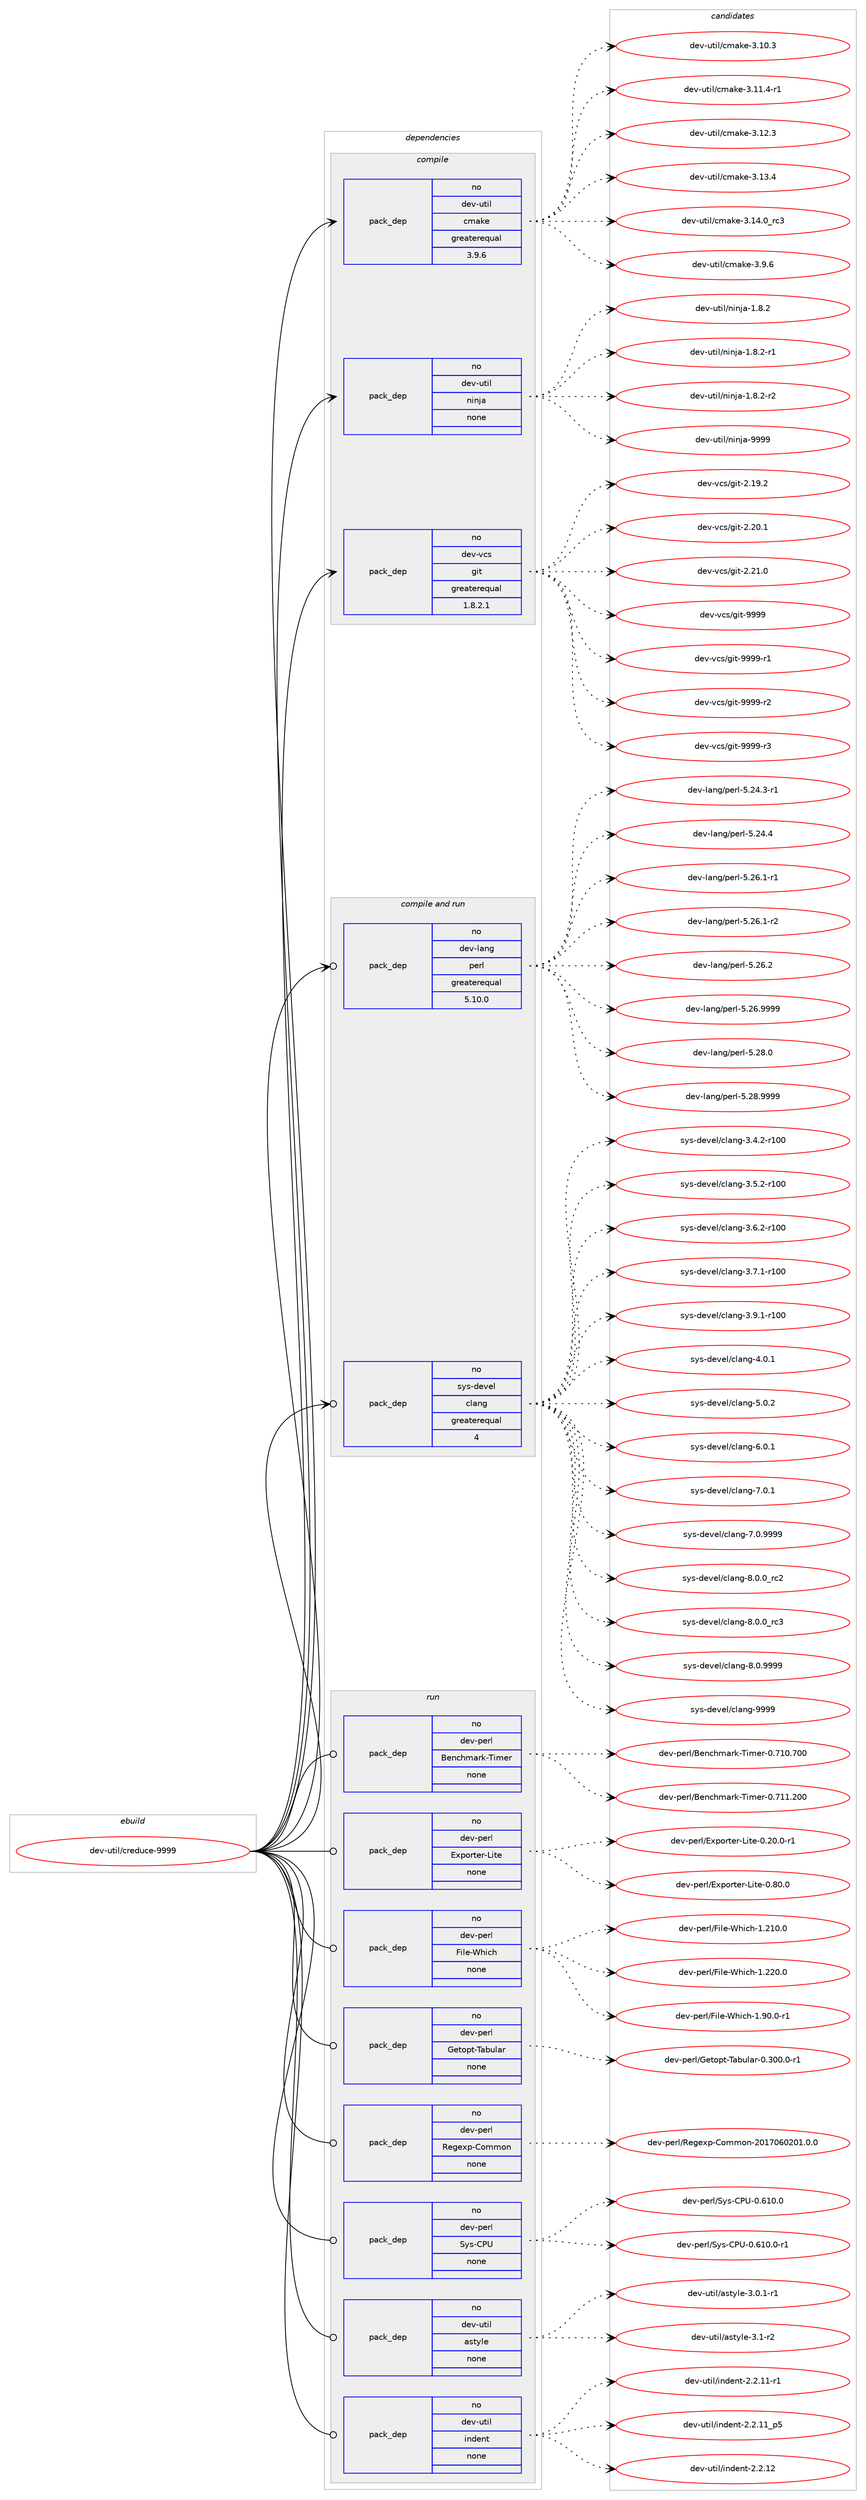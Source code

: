 digraph prolog {

# *************
# Graph options
# *************

newrank=true;
concentrate=true;
compound=true;
graph [rankdir=LR,fontname=Helvetica,fontsize=10,ranksep=1.5];#, ranksep=2.5, nodesep=0.2];
edge  [arrowhead=vee];
node  [fontname=Helvetica,fontsize=10];

# **********
# The ebuild
# **********

subgraph cluster_leftcol {
color=gray;
rank=same;
label=<<i>ebuild</i>>;
id [label="dev-util/creduce-9999", color=red, width=4, href="../dev-util/creduce-9999.svg"];
}

# ****************
# The dependencies
# ****************

subgraph cluster_midcol {
color=gray;
label=<<i>dependencies</i>>;
subgraph cluster_compile {
fillcolor="#eeeeee";
style=filled;
label=<<i>compile</i>>;
subgraph pack1095733 {
dependency1542947 [label=<<TABLE BORDER="0" CELLBORDER="1" CELLSPACING="0" CELLPADDING="4" WIDTH="220"><TR><TD ROWSPAN="6" CELLPADDING="30">pack_dep</TD></TR><TR><TD WIDTH="110">no</TD></TR><TR><TD>dev-util</TD></TR><TR><TD>cmake</TD></TR><TR><TD>greaterequal</TD></TR><TR><TD>3.9.6</TD></TR></TABLE>>, shape=none, color=blue];
}
id:e -> dependency1542947:w [weight=20,style="solid",arrowhead="vee"];
subgraph pack1095734 {
dependency1542948 [label=<<TABLE BORDER="0" CELLBORDER="1" CELLSPACING="0" CELLPADDING="4" WIDTH="220"><TR><TD ROWSPAN="6" CELLPADDING="30">pack_dep</TD></TR><TR><TD WIDTH="110">no</TD></TR><TR><TD>dev-util</TD></TR><TR><TD>ninja</TD></TR><TR><TD>none</TD></TR><TR><TD></TD></TR></TABLE>>, shape=none, color=blue];
}
id:e -> dependency1542948:w [weight=20,style="solid",arrowhead="vee"];
subgraph pack1095735 {
dependency1542949 [label=<<TABLE BORDER="0" CELLBORDER="1" CELLSPACING="0" CELLPADDING="4" WIDTH="220"><TR><TD ROWSPAN="6" CELLPADDING="30">pack_dep</TD></TR><TR><TD WIDTH="110">no</TD></TR><TR><TD>dev-vcs</TD></TR><TR><TD>git</TD></TR><TR><TD>greaterequal</TD></TR><TR><TD>1.8.2.1</TD></TR></TABLE>>, shape=none, color=blue];
}
id:e -> dependency1542949:w [weight=20,style="solid",arrowhead="vee"];
}
subgraph cluster_compileandrun {
fillcolor="#eeeeee";
style=filled;
label=<<i>compile and run</i>>;
subgraph pack1095736 {
dependency1542950 [label=<<TABLE BORDER="0" CELLBORDER="1" CELLSPACING="0" CELLPADDING="4" WIDTH="220"><TR><TD ROWSPAN="6" CELLPADDING="30">pack_dep</TD></TR><TR><TD WIDTH="110">no</TD></TR><TR><TD>dev-lang</TD></TR><TR><TD>perl</TD></TR><TR><TD>greaterequal</TD></TR><TR><TD>5.10.0</TD></TR></TABLE>>, shape=none, color=blue];
}
id:e -> dependency1542950:w [weight=20,style="solid",arrowhead="odotvee"];
subgraph pack1095737 {
dependency1542951 [label=<<TABLE BORDER="0" CELLBORDER="1" CELLSPACING="0" CELLPADDING="4" WIDTH="220"><TR><TD ROWSPAN="6" CELLPADDING="30">pack_dep</TD></TR><TR><TD WIDTH="110">no</TD></TR><TR><TD>sys-devel</TD></TR><TR><TD>clang</TD></TR><TR><TD>greaterequal</TD></TR><TR><TD>4</TD></TR></TABLE>>, shape=none, color=blue];
}
id:e -> dependency1542951:w [weight=20,style="solid",arrowhead="odotvee"];
}
subgraph cluster_run {
fillcolor="#eeeeee";
style=filled;
label=<<i>run</i>>;
subgraph pack1095738 {
dependency1542952 [label=<<TABLE BORDER="0" CELLBORDER="1" CELLSPACING="0" CELLPADDING="4" WIDTH="220"><TR><TD ROWSPAN="6" CELLPADDING="30">pack_dep</TD></TR><TR><TD WIDTH="110">no</TD></TR><TR><TD>dev-perl</TD></TR><TR><TD>Benchmark-Timer</TD></TR><TR><TD>none</TD></TR><TR><TD></TD></TR></TABLE>>, shape=none, color=blue];
}
id:e -> dependency1542952:w [weight=20,style="solid",arrowhead="odot"];
subgraph pack1095739 {
dependency1542953 [label=<<TABLE BORDER="0" CELLBORDER="1" CELLSPACING="0" CELLPADDING="4" WIDTH="220"><TR><TD ROWSPAN="6" CELLPADDING="30">pack_dep</TD></TR><TR><TD WIDTH="110">no</TD></TR><TR><TD>dev-perl</TD></TR><TR><TD>Exporter-Lite</TD></TR><TR><TD>none</TD></TR><TR><TD></TD></TR></TABLE>>, shape=none, color=blue];
}
id:e -> dependency1542953:w [weight=20,style="solid",arrowhead="odot"];
subgraph pack1095740 {
dependency1542954 [label=<<TABLE BORDER="0" CELLBORDER="1" CELLSPACING="0" CELLPADDING="4" WIDTH="220"><TR><TD ROWSPAN="6" CELLPADDING="30">pack_dep</TD></TR><TR><TD WIDTH="110">no</TD></TR><TR><TD>dev-perl</TD></TR><TR><TD>File-Which</TD></TR><TR><TD>none</TD></TR><TR><TD></TD></TR></TABLE>>, shape=none, color=blue];
}
id:e -> dependency1542954:w [weight=20,style="solid",arrowhead="odot"];
subgraph pack1095741 {
dependency1542955 [label=<<TABLE BORDER="0" CELLBORDER="1" CELLSPACING="0" CELLPADDING="4" WIDTH="220"><TR><TD ROWSPAN="6" CELLPADDING="30">pack_dep</TD></TR><TR><TD WIDTH="110">no</TD></TR><TR><TD>dev-perl</TD></TR><TR><TD>Getopt-Tabular</TD></TR><TR><TD>none</TD></TR><TR><TD></TD></TR></TABLE>>, shape=none, color=blue];
}
id:e -> dependency1542955:w [weight=20,style="solid",arrowhead="odot"];
subgraph pack1095742 {
dependency1542956 [label=<<TABLE BORDER="0" CELLBORDER="1" CELLSPACING="0" CELLPADDING="4" WIDTH="220"><TR><TD ROWSPAN="6" CELLPADDING="30">pack_dep</TD></TR><TR><TD WIDTH="110">no</TD></TR><TR><TD>dev-perl</TD></TR><TR><TD>Regexp-Common</TD></TR><TR><TD>none</TD></TR><TR><TD></TD></TR></TABLE>>, shape=none, color=blue];
}
id:e -> dependency1542956:w [weight=20,style="solid",arrowhead="odot"];
subgraph pack1095743 {
dependency1542957 [label=<<TABLE BORDER="0" CELLBORDER="1" CELLSPACING="0" CELLPADDING="4" WIDTH="220"><TR><TD ROWSPAN="6" CELLPADDING="30">pack_dep</TD></TR><TR><TD WIDTH="110">no</TD></TR><TR><TD>dev-perl</TD></TR><TR><TD>Sys-CPU</TD></TR><TR><TD>none</TD></TR><TR><TD></TD></TR></TABLE>>, shape=none, color=blue];
}
id:e -> dependency1542957:w [weight=20,style="solid",arrowhead="odot"];
subgraph pack1095744 {
dependency1542958 [label=<<TABLE BORDER="0" CELLBORDER="1" CELLSPACING="0" CELLPADDING="4" WIDTH="220"><TR><TD ROWSPAN="6" CELLPADDING="30">pack_dep</TD></TR><TR><TD WIDTH="110">no</TD></TR><TR><TD>dev-util</TD></TR><TR><TD>astyle</TD></TR><TR><TD>none</TD></TR><TR><TD></TD></TR></TABLE>>, shape=none, color=blue];
}
id:e -> dependency1542958:w [weight=20,style="solid",arrowhead="odot"];
subgraph pack1095745 {
dependency1542959 [label=<<TABLE BORDER="0" CELLBORDER="1" CELLSPACING="0" CELLPADDING="4" WIDTH="220"><TR><TD ROWSPAN="6" CELLPADDING="30">pack_dep</TD></TR><TR><TD WIDTH="110">no</TD></TR><TR><TD>dev-util</TD></TR><TR><TD>indent</TD></TR><TR><TD>none</TD></TR><TR><TD></TD></TR></TABLE>>, shape=none, color=blue];
}
id:e -> dependency1542959:w [weight=20,style="solid",arrowhead="odot"];
}
}

# **************
# The candidates
# **************

subgraph cluster_choices {
rank=same;
color=gray;
label=<<i>candidates</i>>;

subgraph choice1095733 {
color=black;
nodesep=1;
choice1001011184511711610510847991099710710145514649484651 [label="dev-util/cmake-3.10.3", color=red, width=4,href="../dev-util/cmake-3.10.3.svg"];
choice10010111845117116105108479910997107101455146494946524511449 [label="dev-util/cmake-3.11.4-r1", color=red, width=4,href="../dev-util/cmake-3.11.4-r1.svg"];
choice1001011184511711610510847991099710710145514649504651 [label="dev-util/cmake-3.12.3", color=red, width=4,href="../dev-util/cmake-3.12.3.svg"];
choice1001011184511711610510847991099710710145514649514652 [label="dev-util/cmake-3.13.4", color=red, width=4,href="../dev-util/cmake-3.13.4.svg"];
choice1001011184511711610510847991099710710145514649524648951149951 [label="dev-util/cmake-3.14.0_rc3", color=red, width=4,href="../dev-util/cmake-3.14.0_rc3.svg"];
choice10010111845117116105108479910997107101455146574654 [label="dev-util/cmake-3.9.6", color=red, width=4,href="../dev-util/cmake-3.9.6.svg"];
dependency1542947:e -> choice1001011184511711610510847991099710710145514649484651:w [style=dotted,weight="100"];
dependency1542947:e -> choice10010111845117116105108479910997107101455146494946524511449:w [style=dotted,weight="100"];
dependency1542947:e -> choice1001011184511711610510847991099710710145514649504651:w [style=dotted,weight="100"];
dependency1542947:e -> choice1001011184511711610510847991099710710145514649514652:w [style=dotted,weight="100"];
dependency1542947:e -> choice1001011184511711610510847991099710710145514649524648951149951:w [style=dotted,weight="100"];
dependency1542947:e -> choice10010111845117116105108479910997107101455146574654:w [style=dotted,weight="100"];
}
subgraph choice1095734 {
color=black;
nodesep=1;
choice100101118451171161051084711010511010697454946564650 [label="dev-util/ninja-1.8.2", color=red, width=4,href="../dev-util/ninja-1.8.2.svg"];
choice1001011184511711610510847110105110106974549465646504511449 [label="dev-util/ninja-1.8.2-r1", color=red, width=4,href="../dev-util/ninja-1.8.2-r1.svg"];
choice1001011184511711610510847110105110106974549465646504511450 [label="dev-util/ninja-1.8.2-r2", color=red, width=4,href="../dev-util/ninja-1.8.2-r2.svg"];
choice1001011184511711610510847110105110106974557575757 [label="dev-util/ninja-9999", color=red, width=4,href="../dev-util/ninja-9999.svg"];
dependency1542948:e -> choice100101118451171161051084711010511010697454946564650:w [style=dotted,weight="100"];
dependency1542948:e -> choice1001011184511711610510847110105110106974549465646504511449:w [style=dotted,weight="100"];
dependency1542948:e -> choice1001011184511711610510847110105110106974549465646504511450:w [style=dotted,weight="100"];
dependency1542948:e -> choice1001011184511711610510847110105110106974557575757:w [style=dotted,weight="100"];
}
subgraph choice1095735 {
color=black;
nodesep=1;
choice10010111845118991154710310511645504649574650 [label="dev-vcs/git-2.19.2", color=red, width=4,href="../dev-vcs/git-2.19.2.svg"];
choice10010111845118991154710310511645504650484649 [label="dev-vcs/git-2.20.1", color=red, width=4,href="../dev-vcs/git-2.20.1.svg"];
choice10010111845118991154710310511645504650494648 [label="dev-vcs/git-2.21.0", color=red, width=4,href="../dev-vcs/git-2.21.0.svg"];
choice1001011184511899115471031051164557575757 [label="dev-vcs/git-9999", color=red, width=4,href="../dev-vcs/git-9999.svg"];
choice10010111845118991154710310511645575757574511449 [label="dev-vcs/git-9999-r1", color=red, width=4,href="../dev-vcs/git-9999-r1.svg"];
choice10010111845118991154710310511645575757574511450 [label="dev-vcs/git-9999-r2", color=red, width=4,href="../dev-vcs/git-9999-r2.svg"];
choice10010111845118991154710310511645575757574511451 [label="dev-vcs/git-9999-r3", color=red, width=4,href="../dev-vcs/git-9999-r3.svg"];
dependency1542949:e -> choice10010111845118991154710310511645504649574650:w [style=dotted,weight="100"];
dependency1542949:e -> choice10010111845118991154710310511645504650484649:w [style=dotted,weight="100"];
dependency1542949:e -> choice10010111845118991154710310511645504650494648:w [style=dotted,weight="100"];
dependency1542949:e -> choice1001011184511899115471031051164557575757:w [style=dotted,weight="100"];
dependency1542949:e -> choice10010111845118991154710310511645575757574511449:w [style=dotted,weight="100"];
dependency1542949:e -> choice10010111845118991154710310511645575757574511450:w [style=dotted,weight="100"];
dependency1542949:e -> choice10010111845118991154710310511645575757574511451:w [style=dotted,weight="100"];
}
subgraph choice1095736 {
color=black;
nodesep=1;
choice100101118451089711010347112101114108455346505246514511449 [label="dev-lang/perl-5.24.3-r1", color=red, width=4,href="../dev-lang/perl-5.24.3-r1.svg"];
choice10010111845108971101034711210111410845534650524652 [label="dev-lang/perl-5.24.4", color=red, width=4,href="../dev-lang/perl-5.24.4.svg"];
choice100101118451089711010347112101114108455346505446494511449 [label="dev-lang/perl-5.26.1-r1", color=red, width=4,href="../dev-lang/perl-5.26.1-r1.svg"];
choice100101118451089711010347112101114108455346505446494511450 [label="dev-lang/perl-5.26.1-r2", color=red, width=4,href="../dev-lang/perl-5.26.1-r2.svg"];
choice10010111845108971101034711210111410845534650544650 [label="dev-lang/perl-5.26.2", color=red, width=4,href="../dev-lang/perl-5.26.2.svg"];
choice10010111845108971101034711210111410845534650544657575757 [label="dev-lang/perl-5.26.9999", color=red, width=4,href="../dev-lang/perl-5.26.9999.svg"];
choice10010111845108971101034711210111410845534650564648 [label="dev-lang/perl-5.28.0", color=red, width=4,href="../dev-lang/perl-5.28.0.svg"];
choice10010111845108971101034711210111410845534650564657575757 [label="dev-lang/perl-5.28.9999", color=red, width=4,href="../dev-lang/perl-5.28.9999.svg"];
dependency1542950:e -> choice100101118451089711010347112101114108455346505246514511449:w [style=dotted,weight="100"];
dependency1542950:e -> choice10010111845108971101034711210111410845534650524652:w [style=dotted,weight="100"];
dependency1542950:e -> choice100101118451089711010347112101114108455346505446494511449:w [style=dotted,weight="100"];
dependency1542950:e -> choice100101118451089711010347112101114108455346505446494511450:w [style=dotted,weight="100"];
dependency1542950:e -> choice10010111845108971101034711210111410845534650544650:w [style=dotted,weight="100"];
dependency1542950:e -> choice10010111845108971101034711210111410845534650544657575757:w [style=dotted,weight="100"];
dependency1542950:e -> choice10010111845108971101034711210111410845534650564648:w [style=dotted,weight="100"];
dependency1542950:e -> choice10010111845108971101034711210111410845534650564657575757:w [style=dotted,weight="100"];
}
subgraph choice1095737 {
color=black;
nodesep=1;
choice1151211154510010111810110847991089711010345514652465045114494848 [label="sys-devel/clang-3.4.2-r100", color=red, width=4,href="../sys-devel/clang-3.4.2-r100.svg"];
choice1151211154510010111810110847991089711010345514653465045114494848 [label="sys-devel/clang-3.5.2-r100", color=red, width=4,href="../sys-devel/clang-3.5.2-r100.svg"];
choice1151211154510010111810110847991089711010345514654465045114494848 [label="sys-devel/clang-3.6.2-r100", color=red, width=4,href="../sys-devel/clang-3.6.2-r100.svg"];
choice1151211154510010111810110847991089711010345514655464945114494848 [label="sys-devel/clang-3.7.1-r100", color=red, width=4,href="../sys-devel/clang-3.7.1-r100.svg"];
choice1151211154510010111810110847991089711010345514657464945114494848 [label="sys-devel/clang-3.9.1-r100", color=red, width=4,href="../sys-devel/clang-3.9.1-r100.svg"];
choice11512111545100101118101108479910897110103455246484649 [label="sys-devel/clang-4.0.1", color=red, width=4,href="../sys-devel/clang-4.0.1.svg"];
choice11512111545100101118101108479910897110103455346484650 [label="sys-devel/clang-5.0.2", color=red, width=4,href="../sys-devel/clang-5.0.2.svg"];
choice11512111545100101118101108479910897110103455446484649 [label="sys-devel/clang-6.0.1", color=red, width=4,href="../sys-devel/clang-6.0.1.svg"];
choice11512111545100101118101108479910897110103455546484649 [label="sys-devel/clang-7.0.1", color=red, width=4,href="../sys-devel/clang-7.0.1.svg"];
choice11512111545100101118101108479910897110103455546484657575757 [label="sys-devel/clang-7.0.9999", color=red, width=4,href="../sys-devel/clang-7.0.9999.svg"];
choice11512111545100101118101108479910897110103455646484648951149950 [label="sys-devel/clang-8.0.0_rc2", color=red, width=4,href="../sys-devel/clang-8.0.0_rc2.svg"];
choice11512111545100101118101108479910897110103455646484648951149951 [label="sys-devel/clang-8.0.0_rc3", color=red, width=4,href="../sys-devel/clang-8.0.0_rc3.svg"];
choice11512111545100101118101108479910897110103455646484657575757 [label="sys-devel/clang-8.0.9999", color=red, width=4,href="../sys-devel/clang-8.0.9999.svg"];
choice115121115451001011181011084799108971101034557575757 [label="sys-devel/clang-9999", color=red, width=4,href="../sys-devel/clang-9999.svg"];
dependency1542951:e -> choice1151211154510010111810110847991089711010345514652465045114494848:w [style=dotted,weight="100"];
dependency1542951:e -> choice1151211154510010111810110847991089711010345514653465045114494848:w [style=dotted,weight="100"];
dependency1542951:e -> choice1151211154510010111810110847991089711010345514654465045114494848:w [style=dotted,weight="100"];
dependency1542951:e -> choice1151211154510010111810110847991089711010345514655464945114494848:w [style=dotted,weight="100"];
dependency1542951:e -> choice1151211154510010111810110847991089711010345514657464945114494848:w [style=dotted,weight="100"];
dependency1542951:e -> choice11512111545100101118101108479910897110103455246484649:w [style=dotted,weight="100"];
dependency1542951:e -> choice11512111545100101118101108479910897110103455346484650:w [style=dotted,weight="100"];
dependency1542951:e -> choice11512111545100101118101108479910897110103455446484649:w [style=dotted,weight="100"];
dependency1542951:e -> choice11512111545100101118101108479910897110103455546484649:w [style=dotted,weight="100"];
dependency1542951:e -> choice11512111545100101118101108479910897110103455546484657575757:w [style=dotted,weight="100"];
dependency1542951:e -> choice11512111545100101118101108479910897110103455646484648951149950:w [style=dotted,weight="100"];
dependency1542951:e -> choice11512111545100101118101108479910897110103455646484648951149951:w [style=dotted,weight="100"];
dependency1542951:e -> choice11512111545100101118101108479910897110103455646484657575757:w [style=dotted,weight="100"];
dependency1542951:e -> choice115121115451001011181011084799108971101034557575757:w [style=dotted,weight="100"];
}
subgraph choice1095738 {
color=black;
nodesep=1;
choice1001011184511210111410847661011109910410997114107458410510910111445484655494846554848 [label="dev-perl/Benchmark-Timer-0.710.700", color=red, width=4,href="../dev-perl/Benchmark-Timer-0.710.700.svg"];
choice1001011184511210111410847661011109910410997114107458410510910111445484655494946504848 [label="dev-perl/Benchmark-Timer-0.711.200", color=red, width=4,href="../dev-perl/Benchmark-Timer-0.711.200.svg"];
dependency1542952:e -> choice1001011184511210111410847661011109910410997114107458410510910111445484655494846554848:w [style=dotted,weight="100"];
dependency1542952:e -> choice1001011184511210111410847661011109910410997114107458410510910111445484655494946504848:w [style=dotted,weight="100"];
}
subgraph choice1095739 {
color=black;
nodesep=1;
choice1001011184511210111410847691201121111141161011144576105116101454846504846484511449 [label="dev-perl/Exporter-Lite-0.20.0-r1", color=red, width=4,href="../dev-perl/Exporter-Lite-0.20.0-r1.svg"];
choice100101118451121011141084769120112111114116101114457610511610145484656484648 [label="dev-perl/Exporter-Lite-0.80.0", color=red, width=4,href="../dev-perl/Exporter-Lite-0.80.0.svg"];
dependency1542953:e -> choice1001011184511210111410847691201121111141161011144576105116101454846504846484511449:w [style=dotted,weight="100"];
dependency1542953:e -> choice100101118451121011141084769120112111114116101114457610511610145484656484648:w [style=dotted,weight="100"];
}
subgraph choice1095740 {
color=black;
nodesep=1;
choice1001011184511210111410847701051081014587104105991044549465049484648 [label="dev-perl/File-Which-1.210.0", color=red, width=4,href="../dev-perl/File-Which-1.210.0.svg"];
choice1001011184511210111410847701051081014587104105991044549465050484648 [label="dev-perl/File-Which-1.220.0", color=red, width=4,href="../dev-perl/File-Which-1.220.0.svg"];
choice100101118451121011141084770105108101458710410599104454946574846484511449 [label="dev-perl/File-Which-1.90.0-r1", color=red, width=4,href="../dev-perl/File-Which-1.90.0-r1.svg"];
dependency1542954:e -> choice1001011184511210111410847701051081014587104105991044549465049484648:w [style=dotted,weight="100"];
dependency1542954:e -> choice1001011184511210111410847701051081014587104105991044549465050484648:w [style=dotted,weight="100"];
dependency1542954:e -> choice100101118451121011141084770105108101458710410599104454946574846484511449:w [style=dotted,weight="100"];
}
subgraph choice1095741 {
color=black;
nodesep=1;
choice100101118451121011141084771101116111112116458497981171089711445484651484846484511449 [label="dev-perl/Getopt-Tabular-0.300.0-r1", color=red, width=4,href="../dev-perl/Getopt-Tabular-0.300.0-r1.svg"];
dependency1542955:e -> choice100101118451121011141084771101116111112116458497981171089711445484651484846484511449:w [style=dotted,weight="100"];
}
subgraph choice1095742 {
color=black;
nodesep=1;
choice1001011184511210111410847821011031011201124567111109109111110455048495548544850484946484648 [label="dev-perl/Regexp-Common-2017060201.0.0", color=red, width=4,href="../dev-perl/Regexp-Common-2017060201.0.0.svg"];
dependency1542956:e -> choice1001011184511210111410847821011031011201124567111109109111110455048495548544850484946484648:w [style=dotted,weight="100"];
}
subgraph choice1095743 {
color=black;
nodesep=1;
choice100101118451121011141084783121115456780854548465449484648 [label="dev-perl/Sys-CPU-0.610.0", color=red, width=4,href="../dev-perl/Sys-CPU-0.610.0.svg"];
choice1001011184511210111410847831211154567808545484654494846484511449 [label="dev-perl/Sys-CPU-0.610.0-r1", color=red, width=4,href="../dev-perl/Sys-CPU-0.610.0-r1.svg"];
dependency1542957:e -> choice100101118451121011141084783121115456780854548465449484648:w [style=dotted,weight="100"];
dependency1542957:e -> choice1001011184511210111410847831211154567808545484654494846484511449:w [style=dotted,weight="100"];
}
subgraph choice1095744 {
color=black;
nodesep=1;
choice1001011184511711610510847971151161211081014551464846494511449 [label="dev-util/astyle-3.0.1-r1", color=red, width=4,href="../dev-util/astyle-3.0.1-r1.svg"];
choice100101118451171161051084797115116121108101455146494511450 [label="dev-util/astyle-3.1-r2", color=red, width=4,href="../dev-util/astyle-3.1-r2.svg"];
dependency1542958:e -> choice1001011184511711610510847971151161211081014551464846494511449:w [style=dotted,weight="100"];
dependency1542958:e -> choice100101118451171161051084797115116121108101455146494511450:w [style=dotted,weight="100"];
}
subgraph choice1095745 {
color=black;
nodesep=1;
choice1001011184511711610510847105110100101110116455046504649494511449 [label="dev-util/indent-2.2.11-r1", color=red, width=4,href="../dev-util/indent-2.2.11-r1.svg"];
choice1001011184511711610510847105110100101110116455046504649499511253 [label="dev-util/indent-2.2.11_p5", color=red, width=4,href="../dev-util/indent-2.2.11_p5.svg"];
choice100101118451171161051084710511010010111011645504650464950 [label="dev-util/indent-2.2.12", color=red, width=4,href="../dev-util/indent-2.2.12.svg"];
dependency1542959:e -> choice1001011184511711610510847105110100101110116455046504649494511449:w [style=dotted,weight="100"];
dependency1542959:e -> choice1001011184511711610510847105110100101110116455046504649499511253:w [style=dotted,weight="100"];
dependency1542959:e -> choice100101118451171161051084710511010010111011645504650464950:w [style=dotted,weight="100"];
}
}

}
